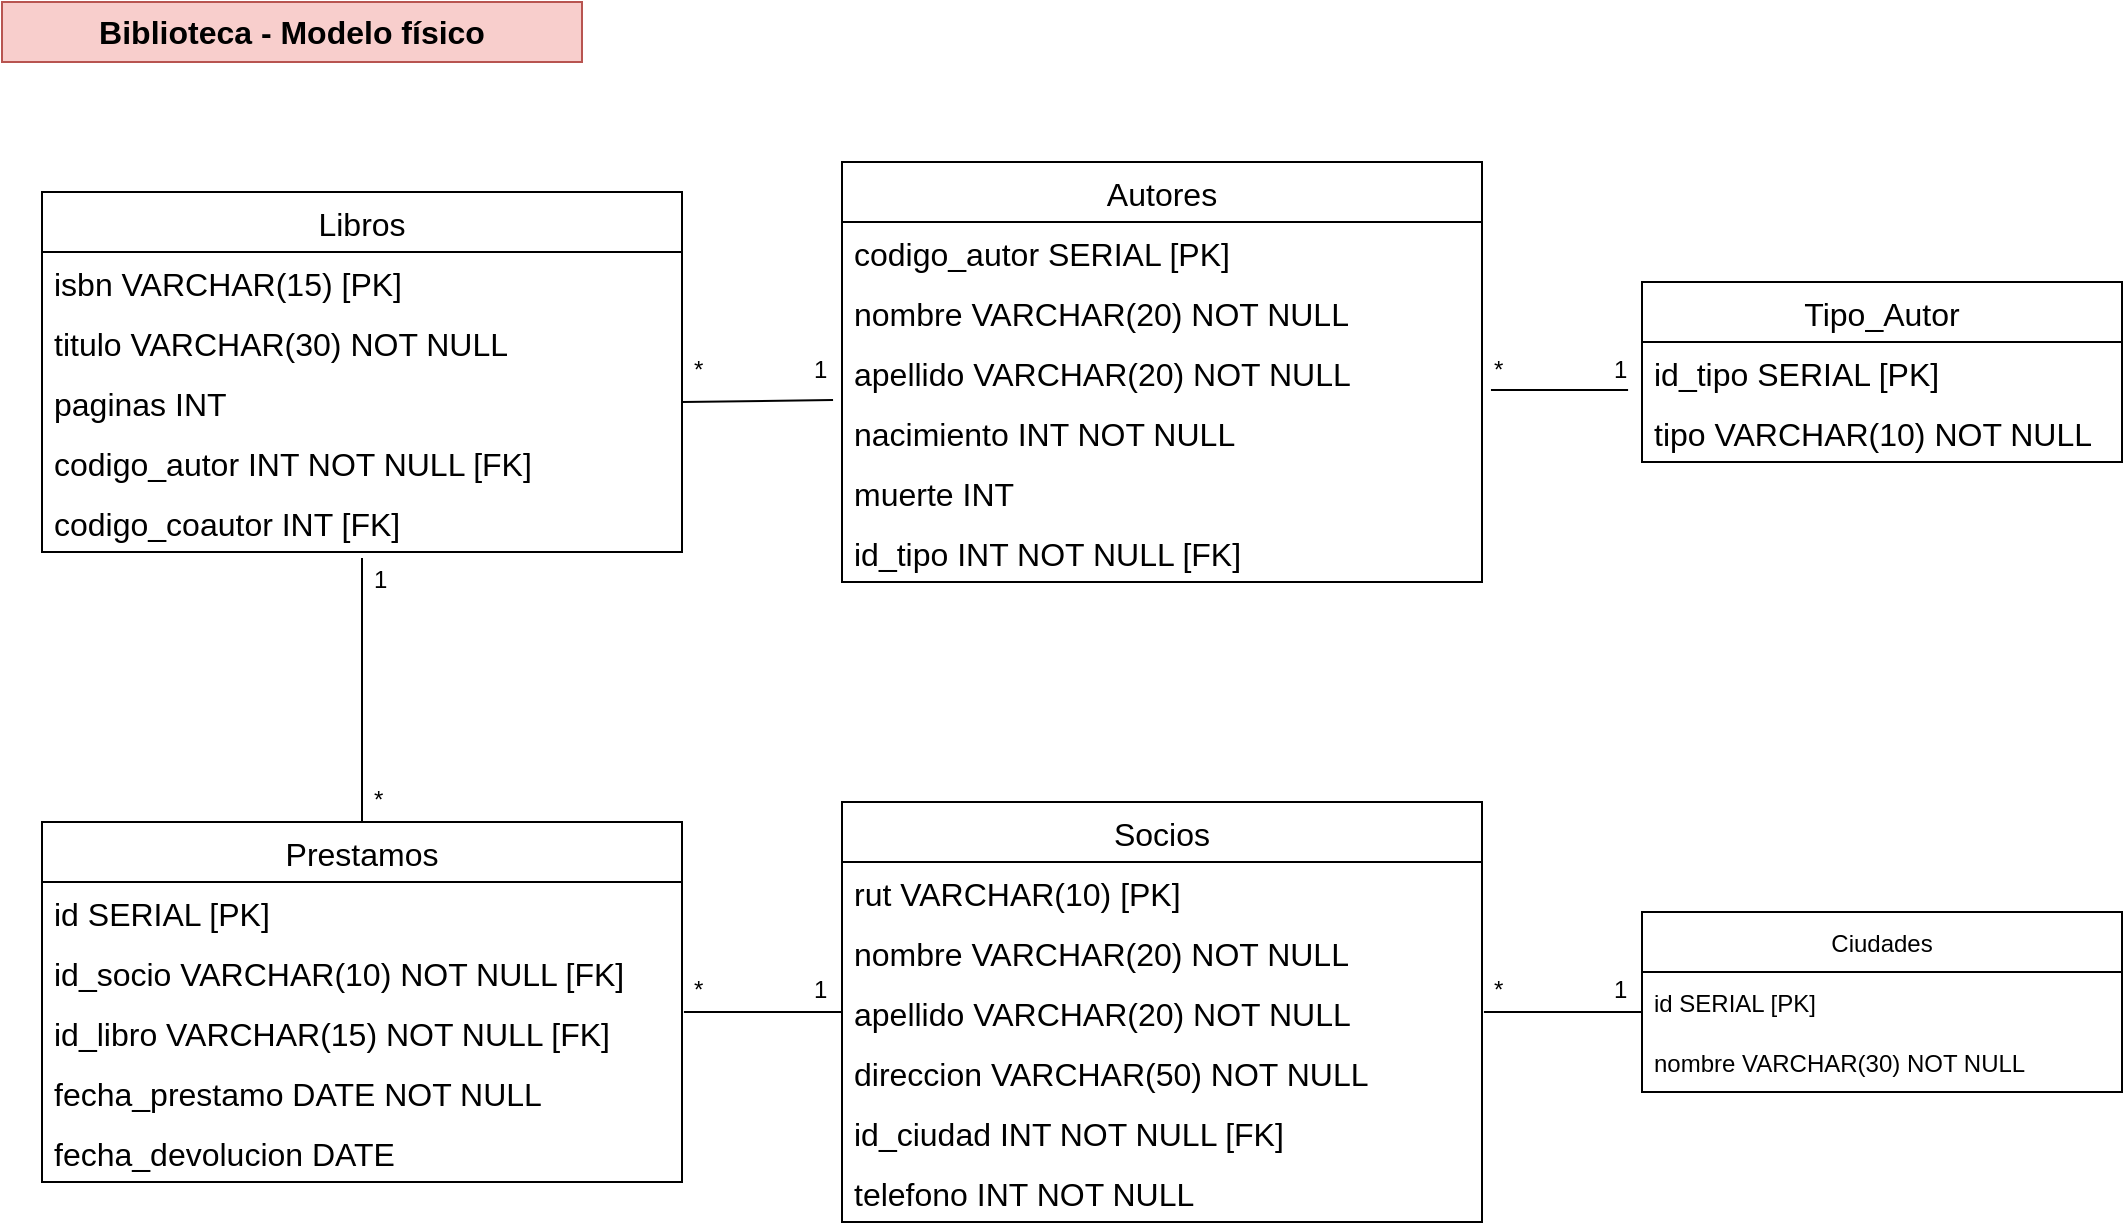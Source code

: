 <mxfile version="18.0.2" type="device"><diagram id="K078MxgM5oHE6osTc-JM" name="Page-1"><mxGraphModel dx="1236" dy="716" grid="1" gridSize="10" guides="1" tooltips="1" connect="1" arrows="1" fold="1" page="1" pageScale="1" pageWidth="1100" pageHeight="850" math="0" shadow="0"><root><mxCell id="0"/><mxCell id="1" parent="0"/><mxCell id="swT3SPnKZeVeVdpCvm0d-1" value="Biblioteca - Modelo físico" style="text;html=1;strokeColor=#b85450;fillColor=#f8cecc;align=center;verticalAlign=middle;whiteSpace=wrap;rounded=0;fontStyle=1;fontSize=16;labelPosition=center;verticalLabelPosition=middle;labelBackgroundColor=none;" parent="1" vertex="1"><mxGeometry x="10" y="40" width="290" height="30" as="geometry"/></mxCell><mxCell id="swT3SPnKZeVeVdpCvm0d-61" value="Libros" style="swimlane;fontStyle=0;childLayout=stackLayout;horizontal=1;startSize=30;horizontalStack=0;resizeParent=1;resizeParentMax=0;resizeLast=0;collapsible=1;marginBottom=0;labelBackgroundColor=none;fontSize=16;" parent="1" vertex="1"><mxGeometry x="30" y="135" width="320" height="180" as="geometry"><mxRectangle x="250" y="200" width="80" height="30" as="alternateBounds"/></mxGeometry></mxCell><mxCell id="swT3SPnKZeVeVdpCvm0d-62" value="isbn VARCHAR(15) [PK]" style="text;strokeColor=none;fillColor=none;align=left;verticalAlign=middle;spacingLeft=4;spacingRight=4;overflow=hidden;points=[[0,0.5],[1,0.5]];portConstraint=eastwest;rotatable=0;labelBackgroundColor=none;fontSize=16;" parent="swT3SPnKZeVeVdpCvm0d-61" vertex="1"><mxGeometry y="30" width="320" height="30" as="geometry"/></mxCell><mxCell id="swT3SPnKZeVeVdpCvm0d-63" value="titulo VARCHAR(30) NOT NULL" style="text;strokeColor=none;fillColor=none;align=left;verticalAlign=middle;spacingLeft=4;spacingRight=4;overflow=hidden;points=[[0,0.5],[1,0.5]];portConstraint=eastwest;rotatable=0;labelBackgroundColor=none;fontSize=16;" parent="swT3SPnKZeVeVdpCvm0d-61" vertex="1"><mxGeometry y="60" width="320" height="30" as="geometry"/></mxCell><mxCell id="swT3SPnKZeVeVdpCvm0d-64" value="paginas INT" style="text;strokeColor=none;fillColor=none;align=left;verticalAlign=middle;spacingLeft=4;spacingRight=4;overflow=hidden;points=[[0,0.5],[1,0.5]];portConstraint=eastwest;rotatable=0;labelBackgroundColor=none;fontSize=16;" parent="swT3SPnKZeVeVdpCvm0d-61" vertex="1"><mxGeometry y="90" width="320" height="30" as="geometry"/></mxCell><mxCell id="swT3SPnKZeVeVdpCvm0d-67" value="codigo_autor INT NOT NULL [FK]" style="text;strokeColor=none;fillColor=none;align=left;verticalAlign=middle;spacingLeft=4;spacingRight=4;overflow=hidden;points=[[0,0.5],[1,0.5]];portConstraint=eastwest;rotatable=0;labelBackgroundColor=none;fontSize=16;" parent="swT3SPnKZeVeVdpCvm0d-61" vertex="1"><mxGeometry y="120" width="320" height="30" as="geometry"/></mxCell><mxCell id="swT3SPnKZeVeVdpCvm0d-68" value="codigo_coautor INT [FK]" style="text;strokeColor=none;fillColor=none;align=left;verticalAlign=middle;spacingLeft=4;spacingRight=4;overflow=hidden;points=[[0,0.5],[1,0.5]];portConstraint=eastwest;rotatable=0;labelBackgroundColor=none;fontSize=16;" parent="swT3SPnKZeVeVdpCvm0d-61" vertex="1"><mxGeometry y="150" width="320" height="30" as="geometry"/></mxCell><mxCell id="swT3SPnKZeVeVdpCvm0d-69" value="Autores" style="swimlane;fontStyle=0;childLayout=stackLayout;horizontal=1;startSize=30;horizontalStack=0;resizeParent=1;resizeParentMax=0;resizeLast=0;collapsible=1;marginBottom=0;labelBackgroundColor=none;fontSize=16;" parent="1" vertex="1"><mxGeometry x="430" y="120" width="320" height="210" as="geometry"/></mxCell><mxCell id="swT3SPnKZeVeVdpCvm0d-70" value="codigo_autor SERIAL [PK]" style="text;strokeColor=none;fillColor=none;align=left;verticalAlign=middle;spacingLeft=4;spacingRight=4;overflow=hidden;points=[[0,0.5],[1,0.5]];portConstraint=eastwest;rotatable=0;labelBackgroundColor=none;fontSize=16;" parent="swT3SPnKZeVeVdpCvm0d-69" vertex="1"><mxGeometry y="30" width="320" height="30" as="geometry"/></mxCell><mxCell id="swT3SPnKZeVeVdpCvm0d-71" value="nombre VARCHAR(20) NOT NULL" style="text;strokeColor=none;fillColor=none;align=left;verticalAlign=middle;spacingLeft=4;spacingRight=4;overflow=hidden;points=[[0,0.5],[1,0.5]];portConstraint=eastwest;rotatable=0;labelBackgroundColor=none;fontSize=16;" parent="swT3SPnKZeVeVdpCvm0d-69" vertex="1"><mxGeometry y="60" width="320" height="30" as="geometry"/></mxCell><mxCell id="swT3SPnKZeVeVdpCvm0d-72" value="apellido VARCHAR(20) NOT NULL" style="text;strokeColor=none;fillColor=none;align=left;verticalAlign=middle;spacingLeft=4;spacingRight=4;overflow=hidden;points=[[0,0.5],[1,0.5]];portConstraint=eastwest;rotatable=0;labelBackgroundColor=none;fontSize=16;" parent="swT3SPnKZeVeVdpCvm0d-69" vertex="1"><mxGeometry y="90" width="320" height="30" as="geometry"/></mxCell><mxCell id="swT3SPnKZeVeVdpCvm0d-73" value="nacimiento INT NOT NULL" style="text;strokeColor=none;fillColor=none;align=left;verticalAlign=middle;spacingLeft=4;spacingRight=4;overflow=hidden;points=[[0,0.5],[1,0.5]];portConstraint=eastwest;rotatable=0;labelBackgroundColor=none;fontSize=16;" parent="swT3SPnKZeVeVdpCvm0d-69" vertex="1"><mxGeometry y="120" width="320" height="30" as="geometry"/></mxCell><mxCell id="swT3SPnKZeVeVdpCvm0d-74" value="muerte INT" style="text;strokeColor=none;fillColor=none;align=left;verticalAlign=middle;spacingLeft=4;spacingRight=4;overflow=hidden;points=[[0,0.5],[1,0.5]];portConstraint=eastwest;rotatable=0;labelBackgroundColor=none;fontSize=16;" parent="swT3SPnKZeVeVdpCvm0d-69" vertex="1"><mxGeometry y="150" width="320" height="30" as="geometry"/></mxCell><mxCell id="swT3SPnKZeVeVdpCvm0d-75" value="id_tipo INT NOT NULL [FK]" style="text;strokeColor=none;fillColor=none;align=left;verticalAlign=middle;spacingLeft=4;spacingRight=4;overflow=hidden;points=[[0,0.5],[1,0.5]];portConstraint=eastwest;rotatable=0;labelBackgroundColor=none;fontSize=16;" parent="swT3SPnKZeVeVdpCvm0d-69" vertex="1"><mxGeometry y="180" width="320" height="30" as="geometry"/></mxCell><mxCell id="swT3SPnKZeVeVdpCvm0d-76" value="Tipo_Autor" style="swimlane;fontStyle=0;childLayout=stackLayout;horizontal=1;startSize=30;horizontalStack=0;resizeParent=1;resizeParentMax=0;resizeLast=0;collapsible=1;marginBottom=0;labelBackgroundColor=none;fontSize=16;" parent="1" vertex="1"><mxGeometry x="830" y="180" width="240" height="90" as="geometry"/></mxCell><mxCell id="swT3SPnKZeVeVdpCvm0d-77" value="id_tipo SERIAL [PK]" style="text;strokeColor=none;fillColor=none;align=left;verticalAlign=middle;spacingLeft=4;spacingRight=4;overflow=hidden;points=[[0,0.5],[1,0.5]];portConstraint=eastwest;rotatable=0;labelBackgroundColor=none;fontSize=16;" parent="swT3SPnKZeVeVdpCvm0d-76" vertex="1"><mxGeometry y="30" width="240" height="30" as="geometry"/></mxCell><mxCell id="swT3SPnKZeVeVdpCvm0d-78" value="tipo VARCHAR(10) NOT NULL" style="text;strokeColor=none;fillColor=none;align=left;verticalAlign=middle;spacingLeft=4;spacingRight=4;overflow=hidden;points=[[0,0.5],[1,0.5]];portConstraint=eastwest;rotatable=0;labelBackgroundColor=none;fontSize=16;" parent="swT3SPnKZeVeVdpCvm0d-76" vertex="1"><mxGeometry y="60" width="240" height="30" as="geometry"/></mxCell><mxCell id="swT3SPnKZeVeVdpCvm0d-81" value="Socios" style="swimlane;fontStyle=0;childLayout=stackLayout;horizontal=1;startSize=30;horizontalStack=0;resizeParent=1;resizeParentMax=0;resizeLast=0;collapsible=1;marginBottom=0;labelBackgroundColor=none;fontSize=16;" parent="1" vertex="1"><mxGeometry x="430" y="440" width="320" height="210" as="geometry"/></mxCell><mxCell id="swT3SPnKZeVeVdpCvm0d-82" value="rut VARCHAR(10) [PK]" style="text;strokeColor=none;fillColor=none;align=left;verticalAlign=middle;spacingLeft=4;spacingRight=4;overflow=hidden;points=[[0,0.5],[1,0.5]];portConstraint=eastwest;rotatable=0;labelBackgroundColor=none;fontSize=16;" parent="swT3SPnKZeVeVdpCvm0d-81" vertex="1"><mxGeometry y="30" width="320" height="30" as="geometry"/></mxCell><mxCell id="swT3SPnKZeVeVdpCvm0d-83" value="nombre VARCHAR(20) NOT NULL" style="text;strokeColor=none;fillColor=none;align=left;verticalAlign=middle;spacingLeft=4;spacingRight=4;overflow=hidden;points=[[0,0.5],[1,0.5]];portConstraint=eastwest;rotatable=0;labelBackgroundColor=none;fontSize=16;" parent="swT3SPnKZeVeVdpCvm0d-81" vertex="1"><mxGeometry y="60" width="320" height="30" as="geometry"/></mxCell><mxCell id="swT3SPnKZeVeVdpCvm0d-84" value="apellido VARCHAR(20) NOT NULL" style="text;strokeColor=none;fillColor=none;align=left;verticalAlign=middle;spacingLeft=4;spacingRight=4;overflow=hidden;points=[[0,0.5],[1,0.5]];portConstraint=eastwest;rotatable=0;labelBackgroundColor=none;fontSize=16;" parent="swT3SPnKZeVeVdpCvm0d-81" vertex="1"><mxGeometry y="90" width="320" height="30" as="geometry"/></mxCell><mxCell id="swT3SPnKZeVeVdpCvm0d-85" value="direccion VARCHAR(50) NOT NULL" style="text;strokeColor=none;fillColor=none;align=left;verticalAlign=middle;spacingLeft=4;spacingRight=4;overflow=hidden;points=[[0,0.5],[1,0.5]];portConstraint=eastwest;rotatable=0;labelBackgroundColor=none;fontSize=16;" parent="swT3SPnKZeVeVdpCvm0d-81" vertex="1"><mxGeometry y="120" width="320" height="30" as="geometry"/></mxCell><mxCell id="nJDCZTu1sGa9II9m05l9-1" value="id_ciudad INT NOT NULL [FK]" style="text;strokeColor=none;fillColor=none;align=left;verticalAlign=middle;spacingLeft=4;spacingRight=4;overflow=hidden;points=[[0,0.5],[1,0.5]];portConstraint=eastwest;rotatable=0;labelBackgroundColor=none;fontSize=16;" vertex="1" parent="swT3SPnKZeVeVdpCvm0d-81"><mxGeometry y="150" width="320" height="30" as="geometry"/></mxCell><mxCell id="swT3SPnKZeVeVdpCvm0d-86" value="telefono INT NOT NULL" style="text;strokeColor=none;fillColor=none;align=left;verticalAlign=middle;spacingLeft=4;spacingRight=4;overflow=hidden;points=[[0,0.5],[1,0.5]];portConstraint=eastwest;rotatable=0;labelBackgroundColor=none;fontSize=16;" parent="swT3SPnKZeVeVdpCvm0d-81" vertex="1"><mxGeometry y="180" width="320" height="30" as="geometry"/></mxCell><mxCell id="swT3SPnKZeVeVdpCvm0d-87" value="Prestamos" style="swimlane;fontStyle=0;childLayout=stackLayout;horizontal=1;startSize=30;horizontalStack=0;resizeParent=1;resizeParentMax=0;resizeLast=0;collapsible=1;marginBottom=0;labelBackgroundColor=none;fontSize=16;" parent="1" vertex="1"><mxGeometry x="30" y="450" width="320" height="180" as="geometry"/></mxCell><mxCell id="swT3SPnKZeVeVdpCvm0d-88" value="id SERIAL [PK]" style="text;strokeColor=none;fillColor=none;align=left;verticalAlign=middle;spacingLeft=4;spacingRight=4;overflow=hidden;points=[[0,0.5],[1,0.5]];portConstraint=eastwest;rotatable=0;labelBackgroundColor=none;fontSize=16;" parent="swT3SPnKZeVeVdpCvm0d-87" vertex="1"><mxGeometry y="30" width="320" height="30" as="geometry"/></mxCell><mxCell id="swT3SPnKZeVeVdpCvm0d-89" value="id_socio VARCHAR(10) NOT NULL [FK]" style="text;strokeColor=none;fillColor=none;align=left;verticalAlign=middle;spacingLeft=4;spacingRight=4;overflow=hidden;points=[[0,0.5],[1,0.5]];portConstraint=eastwest;rotatable=0;labelBackgroundColor=none;fontSize=16;" parent="swT3SPnKZeVeVdpCvm0d-87" vertex="1"><mxGeometry y="60" width="320" height="30" as="geometry"/></mxCell><mxCell id="swT3SPnKZeVeVdpCvm0d-90" value="id_libro VARCHAR(15) NOT NULL [FK]" style="text;strokeColor=none;fillColor=none;align=left;verticalAlign=middle;spacingLeft=4;spacingRight=4;overflow=hidden;points=[[0,0.5],[1,0.5]];portConstraint=eastwest;rotatable=0;labelBackgroundColor=none;fontSize=16;" parent="swT3SPnKZeVeVdpCvm0d-87" vertex="1"><mxGeometry y="90" width="320" height="30" as="geometry"/></mxCell><mxCell id="swT3SPnKZeVeVdpCvm0d-91" value="fecha_prestamo DATE NOT NULL" style="text;strokeColor=none;fillColor=none;align=left;verticalAlign=middle;spacingLeft=4;spacingRight=4;overflow=hidden;points=[[0,0.5],[1,0.5]];portConstraint=eastwest;rotatable=0;labelBackgroundColor=none;fontSize=16;" parent="swT3SPnKZeVeVdpCvm0d-87" vertex="1"><mxGeometry y="120" width="320" height="30" as="geometry"/></mxCell><mxCell id="swT3SPnKZeVeVdpCvm0d-92" value="fecha_devolucion DATE" style="text;strokeColor=none;fillColor=none;align=left;verticalAlign=middle;spacingLeft=4;spacingRight=4;overflow=hidden;points=[[0,0.5],[1,0.5]];portConstraint=eastwest;rotatable=0;labelBackgroundColor=none;fontSize=16;" parent="swT3SPnKZeVeVdpCvm0d-87" vertex="1"><mxGeometry y="150" width="320" height="30" as="geometry"/></mxCell><mxCell id="swT3SPnKZeVeVdpCvm0d-97" value="" style="endArrow=none;html=1;fontSize=16;exitX=1;exitY=0.5;exitDx=0;exitDy=0;entryX=-0.014;entryY=-0.033;entryDx=0;entryDy=0;entryPerimeter=0;" parent="1" source="swT3SPnKZeVeVdpCvm0d-64" target="swT3SPnKZeVeVdpCvm0d-73" edge="1"><mxGeometry width="50" height="50" relative="1" as="geometry"><mxPoint x="560" y="395" as="sourcePoint"/><mxPoint x="420" y="315" as="targetPoint"/></mxGeometry></mxCell><mxCell id="swT3SPnKZeVeVdpCvm0d-98" value="" style="endArrow=none;html=1;fontSize=16;entryX=-0.029;entryY=0.8;entryDx=0;entryDy=0;entryPerimeter=0;exitX=1.014;exitY=0.8;exitDx=0;exitDy=0;exitPerimeter=0;" parent="1" source="swT3SPnKZeVeVdpCvm0d-72" target="swT3SPnKZeVeVdpCvm0d-77" edge="1"><mxGeometry width="50" height="50" relative="1" as="geometry"><mxPoint x="560" y="395" as="sourcePoint"/><mxPoint x="610" y="345" as="targetPoint"/></mxGeometry></mxCell><mxCell id="swT3SPnKZeVeVdpCvm0d-99" value="" style="endArrow=none;html=1;fontSize=16;exitX=0.5;exitY=0;exitDx=0;exitDy=0;entryX=0.5;entryY=1.1;entryDx=0;entryDy=0;entryPerimeter=0;" parent="1" source="swT3SPnKZeVeVdpCvm0d-87" target="swT3SPnKZeVeVdpCvm0d-68" edge="1"><mxGeometry width="50" height="50" relative="1" as="geometry"><mxPoint x="560" y="395" as="sourcePoint"/><mxPoint x="200" y="340" as="targetPoint"/></mxGeometry></mxCell><mxCell id="swT3SPnKZeVeVdpCvm0d-100" value="" style="endArrow=none;html=1;fontSize=16;exitX=1.003;exitY=0.167;exitDx=0;exitDy=0;exitPerimeter=0;entryX=0;entryY=0.5;entryDx=0;entryDy=0;" parent="1" source="swT3SPnKZeVeVdpCvm0d-90" target="swT3SPnKZeVeVdpCvm0d-84" edge="1"><mxGeometry width="50" height="50" relative="1" as="geometry"><mxPoint x="370" y="510" as="sourcePoint"/><mxPoint x="400" y="620" as="targetPoint"/></mxGeometry></mxCell><mxCell id="swT3SPnKZeVeVdpCvm0d-101" value="*" style="text;strokeColor=none;fillColor=none;spacingLeft=4;spacingRight=4;overflow=hidden;rotatable=0;points=[[0,0.5],[1,0.5]];portConstraint=eastwest;fontSize=12;labelBackgroundColor=none;" parent="1" vertex="1"><mxGeometry x="350" y="210" width="20" height="30" as="geometry"/></mxCell><mxCell id="swT3SPnKZeVeVdpCvm0d-102" value="1" style="text;strokeColor=none;fillColor=none;spacingLeft=4;spacingRight=4;overflow=hidden;rotatable=0;points=[[0,0.5],[1,0.5]];portConstraint=eastwest;fontSize=12;labelBackgroundColor=none;" parent="1" vertex="1"><mxGeometry x="410" y="210" width="20" height="30" as="geometry"/></mxCell><mxCell id="swT3SPnKZeVeVdpCvm0d-103" value="*" style="text;strokeColor=none;fillColor=none;spacingLeft=4;spacingRight=4;overflow=hidden;rotatable=0;points=[[0,0.5],[1,0.5]];portConstraint=eastwest;fontSize=12;labelBackgroundColor=none;" parent="1" vertex="1"><mxGeometry x="750" y="210" width="20" height="30" as="geometry"/></mxCell><mxCell id="swT3SPnKZeVeVdpCvm0d-107" value="1" style="text;strokeColor=none;fillColor=none;spacingLeft=4;spacingRight=4;overflow=hidden;rotatable=0;points=[[0,0.5],[1,0.5]];portConstraint=eastwest;fontSize=12;labelBackgroundColor=none;" parent="1" vertex="1"><mxGeometry x="810" y="210" width="20" height="30" as="geometry"/></mxCell><mxCell id="swT3SPnKZeVeVdpCvm0d-108" value="1" style="text;strokeColor=none;fillColor=none;spacingLeft=4;spacingRight=4;overflow=hidden;rotatable=0;points=[[0,0.5],[1,0.5]];portConstraint=eastwest;fontSize=12;labelBackgroundColor=none;" parent="1" vertex="1"><mxGeometry x="190" y="315" width="20" height="30" as="geometry"/></mxCell><mxCell id="swT3SPnKZeVeVdpCvm0d-109" value="1" style="text;strokeColor=none;fillColor=none;spacingLeft=4;spacingRight=4;overflow=hidden;rotatable=0;points=[[0,0.5],[1,0.5]];portConstraint=eastwest;fontSize=12;labelBackgroundColor=none;" parent="1" vertex="1"><mxGeometry x="410" y="520" width="20" height="30" as="geometry"/></mxCell><mxCell id="swT3SPnKZeVeVdpCvm0d-110" value="*" style="text;strokeColor=none;fillColor=none;spacingLeft=4;spacingRight=4;overflow=hidden;rotatable=0;points=[[0,0.5],[1,0.5]];portConstraint=eastwest;fontSize=12;labelBackgroundColor=none;" parent="1" vertex="1"><mxGeometry x="190" y="425" width="20" height="30" as="geometry"/></mxCell><mxCell id="swT3SPnKZeVeVdpCvm0d-111" value="*" style="text;strokeColor=none;fillColor=none;spacingLeft=4;spacingRight=4;overflow=hidden;rotatable=0;points=[[0,0.5],[1,0.5]];portConstraint=eastwest;fontSize=12;labelBackgroundColor=none;" parent="1" vertex="1"><mxGeometry x="350" y="520" width="20" height="30" as="geometry"/></mxCell><mxCell id="nJDCZTu1sGa9II9m05l9-2" value="Ciudades" style="swimlane;fontStyle=0;childLayout=stackLayout;horizontal=1;startSize=30;horizontalStack=0;resizeParent=1;resizeParentMax=0;resizeLast=0;collapsible=1;marginBottom=0;" vertex="1" parent="1"><mxGeometry x="830" y="495" width="240" height="90" as="geometry"/></mxCell><mxCell id="nJDCZTu1sGa9II9m05l9-3" value="id SERIAL [PK]" style="text;strokeColor=none;fillColor=none;align=left;verticalAlign=middle;spacingLeft=4;spacingRight=4;overflow=hidden;points=[[0,0.5],[1,0.5]];portConstraint=eastwest;rotatable=0;" vertex="1" parent="nJDCZTu1sGa9II9m05l9-2"><mxGeometry y="30" width="240" height="30" as="geometry"/></mxCell><mxCell id="nJDCZTu1sGa9II9m05l9-4" value="nombre VARCHAR(30) NOT NULL" style="text;strokeColor=none;fillColor=none;align=left;verticalAlign=middle;spacingLeft=4;spacingRight=4;overflow=hidden;points=[[0,0.5],[1,0.5]];portConstraint=eastwest;rotatable=0;" vertex="1" parent="nJDCZTu1sGa9II9m05l9-2"><mxGeometry y="60" width="240" height="30" as="geometry"/></mxCell><mxCell id="nJDCZTu1sGa9II9m05l9-6" value="" style="endArrow=none;html=1;fontSize=16;exitX=1.003;exitY=0.167;exitDx=0;exitDy=0;exitPerimeter=0;entryX=0;entryY=0.5;entryDx=0;entryDy=0;" edge="1" parent="1"><mxGeometry width="50" height="50" relative="1" as="geometry"><mxPoint x="750.96" y="545.01" as="sourcePoint"/><mxPoint x="830" y="545" as="targetPoint"/></mxGeometry></mxCell><mxCell id="nJDCZTu1sGa9II9m05l9-7" value="1" style="text;strokeColor=none;fillColor=none;spacingLeft=4;spacingRight=4;overflow=hidden;rotatable=0;points=[[0,0.5],[1,0.5]];portConstraint=eastwest;fontSize=12;labelBackgroundColor=none;" vertex="1" parent="1"><mxGeometry x="810" y="520" width="20" height="30" as="geometry"/></mxCell><mxCell id="nJDCZTu1sGa9II9m05l9-8" value="*" style="text;strokeColor=none;fillColor=none;spacingLeft=4;spacingRight=4;overflow=hidden;rotatable=0;points=[[0,0.5],[1,0.5]];portConstraint=eastwest;fontSize=12;labelBackgroundColor=none;" vertex="1" parent="1"><mxGeometry x="750" y="520" width="20" height="30" as="geometry"/></mxCell></root></mxGraphModel></diagram></mxfile>